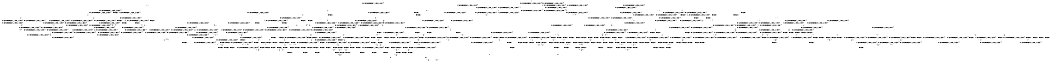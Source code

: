digraph BCG {
size = "7, 10.5";
center = TRUE;
node [shape = circle];
0 [peripheries = 2];
0 -> 1 [label = "EX !0 !ATOMIC_EXCH_BRANCH (1, +0, FALSE, +0, 3, TRUE) !{}"];
0 -> 2 [label = "EX !2 !ATOMIC_EXCH_BRANCH (1, +1, TRUE, +0, 2, TRUE) !{}"];
0 -> 3 [label = "EX !1 !ATOMIC_EXCH_BRANCH (1, +0, TRUE, +0, 1, TRUE) !{}"];
0 -> 4 [label = "EX !0 !ATOMIC_EXCH_BRANCH (1, +0, FALSE, +0, 3, TRUE) !{}"];
0 -> 5 [label = "EX !2 !ATOMIC_EXCH_BRANCH (1, +1, TRUE, +0, 2, TRUE) !{}"];
0 -> 6 [label = "EX !1 !ATOMIC_EXCH_BRANCH (1, +0, TRUE, +0, 1, TRUE) !{}"];
1 -> 7 [label = "EX !2 !ATOMIC_EXCH_BRANCH (1, +1, TRUE, +0, 2, TRUE) !{}"];
2 -> 8 [label = "EX !0 !ATOMIC_EXCH_BRANCH (1, +0, FALSE, +0, 3, FALSE) !{}"];
3 -> 9 [label = "EX !0 !ATOMIC_EXCH_BRANCH (1, +0, FALSE, +0, 3, TRUE) !{}"];
4 -> 7 [label = "EX !2 !ATOMIC_EXCH_BRANCH (1, +1, TRUE, +0, 2, TRUE) !{}"];
4 -> 10 [label = "EX !1 !ATOMIC_EXCH_BRANCH (1, +0, TRUE, +0, 1, TRUE) !{}"];
4 -> 11 [label = "TERMINATE !0"];
4 -> 12 [label = "EX !2 !ATOMIC_EXCH_BRANCH (1, +1, TRUE, +0, 2, TRUE) !{}"];
4 -> 13 [label = "EX !1 !ATOMIC_EXCH_BRANCH (1, +0, TRUE, +0, 1, TRUE) !{}"];
4 -> 14 [label = "TERMINATE !0"];
5 -> 8 [label = "EX !0 !ATOMIC_EXCH_BRANCH (1, +0, FALSE, +0, 3, FALSE) !{}"];
5 -> 15 [label = "EX !1 !ATOMIC_EXCH_BRANCH (1, +0, TRUE, +0, 1, FALSE) !{}"];
5 -> 16 [label = "TERMINATE !2"];
5 -> 17 [label = "EX !0 !ATOMIC_EXCH_BRANCH (1, +0, FALSE, +0, 3, FALSE) !{}"];
5 -> 18 [label = "EX !1 !ATOMIC_EXCH_BRANCH (1, +0, TRUE, +0, 1, FALSE) !{}"];
5 -> 19 [label = "TERMINATE !2"];
6 -> 3 [label = "EX !1 !ATOMIC_EXCH_BRANCH (1, +0, TRUE, +0, 1, TRUE) !{}"];
6 -> 9 [label = "EX !0 !ATOMIC_EXCH_BRANCH (1, +0, FALSE, +0, 3, TRUE) !{}"];
6 -> 20 [label = "EX !2 !ATOMIC_EXCH_BRANCH (1, +1, TRUE, +0, 2, TRUE) !{}"];
6 -> 6 [label = "EX !1 !ATOMIC_EXCH_BRANCH (1, +0, TRUE, +0, 1, TRUE) !{}"];
6 -> 21 [label = "EX !0 !ATOMIC_EXCH_BRANCH (1, +0, FALSE, +0, 3, TRUE) !{}"];
6 -> 22 [label = "EX !2 !ATOMIC_EXCH_BRANCH (1, +1, TRUE, +0, 2, TRUE) !{}"];
7 -> 23 [label = "EX !1 !ATOMIC_EXCH_BRANCH (1, +0, TRUE, +0, 1, FALSE) !{}"];
8 -> 24 [label = "EX !0 !ATOMIC_EXCH_BRANCH (1, +1, TRUE, +1, 2, TRUE) !{}"];
9 -> 10 [label = "EX !1 !ATOMIC_EXCH_BRANCH (1, +0, TRUE, +0, 1, TRUE) !{}"];
10 -> 25 [label = "EX !2 !ATOMIC_EXCH_BRANCH (1, +1, TRUE, +0, 2, TRUE) !{}"];
11 -> 26 [label = "EX !2 !ATOMIC_EXCH_BRANCH (1, +1, TRUE, +0, 2, TRUE) !{}"];
12 -> 23 [label = "EX !1 !ATOMIC_EXCH_BRANCH (1, +0, TRUE, +0, 1, FALSE) !{}"];
12 -> 27 [label = "TERMINATE !0"];
12 -> 28 [label = "TERMINATE !2"];
12 -> 29 [label = "EX !1 !ATOMIC_EXCH_BRANCH (1, +0, TRUE, +0, 1, FALSE) !{}"];
12 -> 30 [label = "TERMINATE !0"];
12 -> 31 [label = "TERMINATE !2"];
13 -> 10 [label = "EX !1 !ATOMIC_EXCH_BRANCH (1, +0, TRUE, +0, 1, TRUE) !{}"];
13 -> 25 [label = "EX !2 !ATOMIC_EXCH_BRANCH (1, +1, TRUE, +0, 2, TRUE) !{}"];
13 -> 32 [label = "TERMINATE !0"];
13 -> 13 [label = "EX !1 !ATOMIC_EXCH_BRANCH (1, +0, TRUE, +0, 1, TRUE) !{}"];
13 -> 33 [label = "EX !2 !ATOMIC_EXCH_BRANCH (1, +1, TRUE, +0, 2, TRUE) !{}"];
13 -> 34 [label = "TERMINATE !0"];
14 -> 26 [label = "EX !2 !ATOMIC_EXCH_BRANCH (1, +1, TRUE, +0, 2, TRUE) !{}"];
14 -> 35 [label = "EX !1 !ATOMIC_EXCH_BRANCH (1, +0, TRUE, +0, 1, TRUE) !{}"];
14 -> 36 [label = "EX !2 !ATOMIC_EXCH_BRANCH (1, +1, TRUE, +0, 2, TRUE) !{}"];
14 -> 37 [label = "EX !1 !ATOMIC_EXCH_BRANCH (1, +0, TRUE, +0, 1, TRUE) !{}"];
15 -> 38 [label = "EX !0 !ATOMIC_EXCH_BRANCH (1, +0, FALSE, +0, 3, TRUE) !{}"];
16 -> 39 [label = "EX !0 !ATOMIC_EXCH_BRANCH (1, +0, FALSE, +0, 3, FALSE) !{}"];
17 -> 24 [label = "EX !0 !ATOMIC_EXCH_BRANCH (1, +1, TRUE, +1, 2, TRUE) !{}"];
17 -> 40 [label = "EX !1 !ATOMIC_EXCH_BRANCH (1, +0, TRUE, +0, 1, FALSE) !{}"];
17 -> 41 [label = "TERMINATE !2"];
17 -> 42 [label = "EX !0 !ATOMIC_EXCH_BRANCH (1, +1, TRUE, +1, 2, TRUE) !{}"];
17 -> 43 [label = "EX !1 !ATOMIC_EXCH_BRANCH (1, +0, TRUE, +0, 1, FALSE) !{}"];
17 -> 44 [label = "TERMINATE !2"];
18 -> 38 [label = "EX !0 !ATOMIC_EXCH_BRANCH (1, +0, FALSE, +0, 3, TRUE) !{}"];
18 -> 45 [label = "TERMINATE !2"];
18 -> 46 [label = "TERMINATE !1"];
18 -> 47 [label = "EX !0 !ATOMIC_EXCH_BRANCH (1, +0, FALSE, +0, 3, TRUE) !{}"];
18 -> 48 [label = "TERMINATE !2"];
18 -> 49 [label = "TERMINATE !1"];
19 -> 39 [label = "EX !0 !ATOMIC_EXCH_BRANCH (1, +0, FALSE, +0, 3, FALSE) !{}"];
19 -> 50 [label = "EX !1 !ATOMIC_EXCH_BRANCH (1, +0, TRUE, +0, 1, FALSE) !{}"];
19 -> 51 [label = "EX !0 !ATOMIC_EXCH_BRANCH (1, +0, FALSE, +0, 3, FALSE) !{}"];
19 -> 52 [label = "EX !1 !ATOMIC_EXCH_BRANCH (1, +0, TRUE, +0, 1, FALSE) !{}"];
20 -> 15 [label = "EX !1 !ATOMIC_EXCH_BRANCH (1, +0, TRUE, +0, 1, FALSE) !{}"];
21 -> 10 [label = "EX !1 !ATOMIC_EXCH_BRANCH (1, +0, TRUE, +0, 1, TRUE) !{}"];
21 -> 25 [label = "EX !2 !ATOMIC_EXCH_BRANCH (1, +1, TRUE, +0, 2, TRUE) !{}"];
21 -> 32 [label = "TERMINATE !0"];
21 -> 13 [label = "EX !1 !ATOMIC_EXCH_BRANCH (1, +0, TRUE, +0, 1, TRUE) !{}"];
21 -> 33 [label = "EX !2 !ATOMIC_EXCH_BRANCH (1, +1, TRUE, +0, 2, TRUE) !{}"];
21 -> 34 [label = "TERMINATE !0"];
22 -> 15 [label = "EX !1 !ATOMIC_EXCH_BRANCH (1, +0, TRUE, +0, 1, FALSE) !{}"];
22 -> 53 [label = "EX !0 !ATOMIC_EXCH_BRANCH (1, +0, FALSE, +0, 3, FALSE) !{}"];
22 -> 54 [label = "TERMINATE !2"];
22 -> 18 [label = "EX !1 !ATOMIC_EXCH_BRANCH (1, +0, TRUE, +0, 1, FALSE) !{}"];
22 -> 55 [label = "EX !0 !ATOMIC_EXCH_BRANCH (1, +0, FALSE, +0, 3, FALSE) !{}"];
22 -> 56 [label = "TERMINATE !2"];
23 -> 57 [label = "TERMINATE !0"];
24 -> 40 [label = "EX !1 !ATOMIC_EXCH_BRANCH (1, +0, TRUE, +0, 1, FALSE) !{}"];
25 -> 23 [label = "EX !1 !ATOMIC_EXCH_BRANCH (1, +0, TRUE, +0, 1, FALSE) !{}"];
26 -> 58 [label = "EX !1 !ATOMIC_EXCH_BRANCH (1, +0, TRUE, +0, 1, FALSE) !{}"];
27 -> 58 [label = "EX !1 !ATOMIC_EXCH_BRANCH (1, +0, TRUE, +0, 1, FALSE) !{}"];
28 -> 59 [label = "EX !1 !ATOMIC_EXCH_BRANCH (1, +0, TRUE, +0, 1, FALSE) !{}"];
29 -> 57 [label = "TERMINATE !0"];
29 -> 60 [label = "TERMINATE !2"];
29 -> 61 [label = "TERMINATE !1"];
29 -> 62 [label = "TERMINATE !0"];
29 -> 63 [label = "TERMINATE !2"];
29 -> 64 [label = "TERMINATE !1"];
30 -> 58 [label = "EX !1 !ATOMIC_EXCH_BRANCH (1, +0, TRUE, +0, 1, FALSE) !{}"];
30 -> 65 [label = "TERMINATE !2"];
30 -> 66 [label = "EX !1 !ATOMIC_EXCH_BRANCH (1, +0, TRUE, +0, 1, FALSE) !{}"];
30 -> 67 [label = "TERMINATE !2"];
31 -> 59 [label = "EX !1 !ATOMIC_EXCH_BRANCH (1, +0, TRUE, +0, 1, FALSE) !{}"];
31 -> 65 [label = "TERMINATE !0"];
31 -> 68 [label = "EX !1 !ATOMIC_EXCH_BRANCH (1, +0, TRUE, +0, 1, FALSE) !{}"];
31 -> 67 [label = "TERMINATE !0"];
32 -> 69 [label = "EX !2 !ATOMIC_EXCH_BRANCH (1, +1, TRUE, +0, 2, TRUE) !{}"];
33 -> 23 [label = "EX !1 !ATOMIC_EXCH_BRANCH (1, +0, TRUE, +0, 1, FALSE) !{}"];
33 -> 70 [label = "TERMINATE !0"];
33 -> 71 [label = "TERMINATE !2"];
33 -> 29 [label = "EX !1 !ATOMIC_EXCH_BRANCH (1, +0, TRUE, +0, 1, FALSE) !{}"];
33 -> 72 [label = "TERMINATE !0"];
33 -> 73 [label = "TERMINATE !2"];
34 -> 69 [label = "EX !2 !ATOMIC_EXCH_BRANCH (1, +1, TRUE, +0, 2, TRUE) !{}"];
34 -> 35 [label = "EX !1 !ATOMIC_EXCH_BRANCH (1, +0, TRUE, +0, 1, TRUE) !{}"];
34 -> 74 [label = "EX !2 !ATOMIC_EXCH_BRANCH (1, +1, TRUE, +0, 2, TRUE) !{}"];
34 -> 37 [label = "EX !1 !ATOMIC_EXCH_BRANCH (1, +0, TRUE, +0, 1, TRUE) !{}"];
35 -> 69 [label = "EX !2 !ATOMIC_EXCH_BRANCH (1, +1, TRUE, +0, 2, TRUE) !{}"];
36 -> 58 [label = "EX !1 !ATOMIC_EXCH_BRANCH (1, +0, TRUE, +0, 1, FALSE) !{}"];
36 -> 65 [label = "TERMINATE !2"];
36 -> 66 [label = "EX !1 !ATOMIC_EXCH_BRANCH (1, +0, TRUE, +0, 1, FALSE) !{}"];
36 -> 67 [label = "TERMINATE !2"];
37 -> 35 [label = "EX !1 !ATOMIC_EXCH_BRANCH (1, +0, TRUE, +0, 1, TRUE) !{}"];
37 -> 69 [label = "EX !2 !ATOMIC_EXCH_BRANCH (1, +1, TRUE, +0, 2, TRUE) !{}"];
37 -> 37 [label = "EX !1 !ATOMIC_EXCH_BRANCH (1, +0, TRUE, +0, 1, TRUE) !{}"];
37 -> 74 [label = "EX !2 !ATOMIC_EXCH_BRANCH (1, +1, TRUE, +0, 2, TRUE) !{}"];
38 -> 57 [label = "TERMINATE !0"];
39 -> 75 [label = "EX !0 !ATOMIC_EXCH_BRANCH (1, +1, TRUE, +1, 2, TRUE) !{}"];
40 -> 76 [label = "EX !0 !ATOMIC_EXCH_BRANCH (1, +1, TRUE, +1, 2, FALSE) !{}"];
41 -> 77 [label = "EX !1 !ATOMIC_EXCH_BRANCH (1, +0, TRUE, +0, 1, FALSE) !{}"];
42 -> 24 [label = "EX !0 !ATOMIC_EXCH_BRANCH (1, +1, TRUE, +1, 2, TRUE) !{}"];
42 -> 40 [label = "EX !1 !ATOMIC_EXCH_BRANCH (1, +0, TRUE, +0, 1, FALSE) !{}"];
42 -> 41 [label = "TERMINATE !2"];
42 -> 42 [label = "EX !0 !ATOMIC_EXCH_BRANCH (1, +1, TRUE, +1, 2, TRUE) !{}"];
42 -> 43 [label = "EX !1 !ATOMIC_EXCH_BRANCH (1, +0, TRUE, +0, 1, FALSE) !{}"];
42 -> 44 [label = "TERMINATE !2"];
43 -> 76 [label = "EX !0 !ATOMIC_EXCH_BRANCH (1, +1, TRUE, +1, 2, FALSE) !{}"];
43 -> 78 [label = "TERMINATE !2"];
43 -> 79 [label = "TERMINATE !1"];
43 -> 80 [label = "EX !0 !ATOMIC_EXCH_BRANCH (1, +1, TRUE, +1, 2, FALSE) !{}"];
43 -> 81 [label = "TERMINATE !2"];
43 -> 82 [label = "TERMINATE !1"];
44 -> 77 [label = "EX !1 !ATOMIC_EXCH_BRANCH (1, +0, TRUE, +0, 1, FALSE) !{}"];
44 -> 75 [label = "EX !0 !ATOMIC_EXCH_BRANCH (1, +1, TRUE, +1, 2, TRUE) !{}"];
44 -> 83 [label = "EX !1 !ATOMIC_EXCH_BRANCH (1, +0, TRUE, +0, 1, FALSE) !{}"];
44 -> 84 [label = "EX !0 !ATOMIC_EXCH_BRANCH (1, +1, TRUE, +1, 2, TRUE) !{}"];
45 -> 85 [label = "EX !0 !ATOMIC_EXCH_BRANCH (1, +0, FALSE, +0, 3, TRUE) !{}"];
46 -> 86 [label = "EX !0 !ATOMIC_EXCH_BRANCH (1, +0, FALSE, +0, 3, TRUE) !{}"];
47 -> 57 [label = "TERMINATE !0"];
47 -> 60 [label = "TERMINATE !2"];
47 -> 61 [label = "TERMINATE !1"];
47 -> 62 [label = "TERMINATE !0"];
47 -> 63 [label = "TERMINATE !2"];
47 -> 64 [label = "TERMINATE !1"];
48 -> 85 [label = "EX !0 !ATOMIC_EXCH_BRANCH (1, +0, FALSE, +0, 3, TRUE) !{}"];
48 -> 87 [label = "TERMINATE !1"];
48 -> 88 [label = "EX !0 !ATOMIC_EXCH_BRANCH (1, +0, FALSE, +0, 3, TRUE) !{}"];
48 -> 89 [label = "TERMINATE !1"];
49 -> 86 [label = "EX !0 !ATOMIC_EXCH_BRANCH (1, +0, FALSE, +0, 3, TRUE) !{}"];
49 -> 87 [label = "TERMINATE !2"];
49 -> 90 [label = "EX !0 !ATOMIC_EXCH_BRANCH (1, +0, FALSE, +0, 3, TRUE) !{}"];
49 -> 89 [label = "TERMINATE !2"];
50 -> 85 [label = "EX !0 !ATOMIC_EXCH_BRANCH (1, +0, FALSE, +0, 3, TRUE) !{}"];
51 -> 75 [label = "EX !0 !ATOMIC_EXCH_BRANCH (1, +1, TRUE, +1, 2, TRUE) !{}"];
51 -> 77 [label = "EX !1 !ATOMIC_EXCH_BRANCH (1, +0, TRUE, +0, 1, FALSE) !{}"];
51 -> 84 [label = "EX !0 !ATOMIC_EXCH_BRANCH (1, +1, TRUE, +1, 2, TRUE) !{}"];
51 -> 83 [label = "EX !1 !ATOMIC_EXCH_BRANCH (1, +0, TRUE, +0, 1, FALSE) !{}"];
52 -> 85 [label = "EX !0 !ATOMIC_EXCH_BRANCH (1, +0, FALSE, +0, 3, TRUE) !{}"];
52 -> 87 [label = "TERMINATE !1"];
52 -> 88 [label = "EX !0 !ATOMIC_EXCH_BRANCH (1, +0, FALSE, +0, 3, TRUE) !{}"];
52 -> 89 [label = "TERMINATE !1"];
53 -> 91 [label = "EX !0 !ATOMIC_EXCH_BRANCH (1, +1, TRUE, +1, 2, TRUE) !{}"];
54 -> 92 [label = "EX !0 !ATOMIC_EXCH_BRANCH (1, +0, FALSE, +0, 3, FALSE) !{}"];
55 -> 91 [label = "EX !0 !ATOMIC_EXCH_BRANCH (1, +1, TRUE, +1, 2, TRUE) !{}"];
55 -> 40 [label = "EX !1 !ATOMIC_EXCH_BRANCH (1, +0, TRUE, +0, 1, FALSE) !{}"];
55 -> 93 [label = "TERMINATE !2"];
55 -> 94 [label = "EX !0 !ATOMIC_EXCH_BRANCH (1, +1, TRUE, +1, 2, TRUE) !{}"];
55 -> 43 [label = "EX !1 !ATOMIC_EXCH_BRANCH (1, +0, TRUE, +0, 1, FALSE) !{}"];
55 -> 95 [label = "TERMINATE !2"];
56 -> 92 [label = "EX !0 !ATOMIC_EXCH_BRANCH (1, +0, FALSE, +0, 3, FALSE) !{}"];
56 -> 50 [label = "EX !1 !ATOMIC_EXCH_BRANCH (1, +0, TRUE, +0, 1, FALSE) !{}"];
56 -> 96 [label = "EX !0 !ATOMIC_EXCH_BRANCH (1, +0, FALSE, +0, 3, FALSE) !{}"];
56 -> 52 [label = "EX !1 !ATOMIC_EXCH_BRANCH (1, +0, TRUE, +0, 1, FALSE) !{}"];
57 -> 97 [label = "TERMINATE !2"];
58 -> 97 [label = "TERMINATE !2"];
59 -> 97 [label = "TERMINATE !0"];
60 -> 97 [label = "TERMINATE !0"];
61 -> 98 [label = "TERMINATE !0"];
62 -> 97 [label = "TERMINATE !2"];
62 -> 98 [label = "TERMINATE !1"];
62 -> 99 [label = "TERMINATE !2"];
62 -> 100 [label = "TERMINATE !1"];
63 -> 97 [label = "TERMINATE !0"];
63 -> 101 [label = "TERMINATE !1"];
63 -> 99 [label = "TERMINATE !0"];
63 -> 102 [label = "TERMINATE !1"];
64 -> 98 [label = "TERMINATE !0"];
64 -> 101 [label = "TERMINATE !2"];
64 -> 100 [label = "TERMINATE !0"];
64 -> 102 [label = "TERMINATE !2"];
65 -> 103 [label = "EX !1 !ATOMIC_EXCH_BRANCH (1, +0, TRUE, +0, 1, FALSE) !{}"];
66 -> 97 [label = "TERMINATE !2"];
66 -> 98 [label = "TERMINATE !1"];
66 -> 99 [label = "TERMINATE !2"];
66 -> 100 [label = "TERMINATE !1"];
67 -> 103 [label = "EX !1 !ATOMIC_EXCH_BRANCH (1, +0, TRUE, +0, 1, FALSE) !{}"];
67 -> 104 [label = "EX !1 !ATOMIC_EXCH_BRANCH (1, +0, TRUE, +0, 1, FALSE) !{}"];
68 -> 97 [label = "TERMINATE !0"];
68 -> 101 [label = "TERMINATE !1"];
68 -> 99 [label = "TERMINATE !0"];
68 -> 102 [label = "TERMINATE !1"];
69 -> 58 [label = "EX !1 !ATOMIC_EXCH_BRANCH (1, +0, TRUE, +0, 1, FALSE) !{}"];
70 -> 105 [label = "TERMINATE !2"];
71 -> 105 [label = "TERMINATE !0"];
72 -> 105 [label = "TERMINATE !2"];
72 -> 58 [label = "EX !1 !ATOMIC_EXCH_BRANCH (1, +0, TRUE, +0, 1, FALSE) !{}"];
72 -> 106 [label = "TERMINATE !2"];
72 -> 66 [label = "EX !1 !ATOMIC_EXCH_BRANCH (1, +0, TRUE, +0, 1, FALSE) !{}"];
73 -> 105 [label = "TERMINATE !0"];
73 -> 59 [label = "EX !1 !ATOMIC_EXCH_BRANCH (1, +0, TRUE, +0, 1, FALSE) !{}"];
73 -> 106 [label = "TERMINATE !0"];
73 -> 68 [label = "EX !1 !ATOMIC_EXCH_BRANCH (1, +0, TRUE, +0, 1, FALSE) !{}"];
74 -> 58 [label = "EX !1 !ATOMIC_EXCH_BRANCH (1, +0, TRUE, +0, 1, FALSE) !{}"];
74 -> 105 [label = "TERMINATE !2"];
74 -> 66 [label = "EX !1 !ATOMIC_EXCH_BRANCH (1, +0, TRUE, +0, 1, FALSE) !{}"];
74 -> 106 [label = "TERMINATE !2"];
75 -> 77 [label = "EX !1 !ATOMIC_EXCH_BRANCH (1, +0, TRUE, +0, 1, FALSE) !{}"];
76 -> 107 [label = "TERMINATE !0"];
77 -> 108 [label = "EX !0 !ATOMIC_EXCH_BRANCH (1, +1, TRUE, +1, 2, FALSE) !{}"];
78 -> 109 [label = "TERMINATE !1"];
79 -> 109 [label = "TERMINATE !2"];
80 -> 107 [label = "TERMINATE !0"];
80 -> 110 [label = "TERMINATE !2"];
80 -> 111 [label = "TERMINATE !1"];
80 -> 112 [label = "TERMINATE !0"];
80 -> 113 [label = "TERMINATE !2"];
80 -> 114 [label = "TERMINATE !1"];
81 -> 109 [label = "TERMINATE !1"];
81 -> 108 [label = "EX !0 !ATOMIC_EXCH_BRANCH (1, +1, TRUE, +1, 2, FALSE) !{}"];
81 -> 115 [label = "TERMINATE !1"];
81 -> 116 [label = "EX !0 !ATOMIC_EXCH_BRANCH (1, +1, TRUE, +1, 2, FALSE) !{}"];
82 -> 109 [label = "TERMINATE !2"];
82 -> 117 [label = "EX !0 !ATOMIC_EXCH_BRANCH (1, +1, TRUE, +1, 2, FALSE) !{}"];
82 -> 115 [label = "TERMINATE !2"];
82 -> 118 [label = "EX !0 !ATOMIC_EXCH_BRANCH (1, +1, TRUE, +1, 2, FALSE) !{}"];
83 -> 108 [label = "EX !0 !ATOMIC_EXCH_BRANCH (1, +1, TRUE, +1, 2, FALSE) !{}"];
83 -> 109 [label = "TERMINATE !1"];
83 -> 116 [label = "EX !0 !ATOMIC_EXCH_BRANCH (1, +1, TRUE, +1, 2, FALSE) !{}"];
83 -> 115 [label = "TERMINATE !1"];
84 -> 75 [label = "EX !0 !ATOMIC_EXCH_BRANCH (1, +1, TRUE, +1, 2, TRUE) !{}"];
84 -> 77 [label = "EX !1 !ATOMIC_EXCH_BRANCH (1, +0, TRUE, +0, 1, FALSE) !{}"];
84 -> 84 [label = "EX !0 !ATOMIC_EXCH_BRANCH (1, +1, TRUE, +1, 2, TRUE) !{}"];
84 -> 83 [label = "EX !1 !ATOMIC_EXCH_BRANCH (1, +0, TRUE, +0, 1, FALSE) !{}"];
85 -> 97 [label = "TERMINATE !0"];
86 -> 98 [label = "TERMINATE !0"];
87 -> 119 [label = "EX !0 !ATOMIC_EXCH_BRANCH (1, +0, FALSE, +0, 3, TRUE) !{}"];
88 -> 97 [label = "TERMINATE !0"];
88 -> 101 [label = "TERMINATE !1"];
88 -> 99 [label = "TERMINATE !0"];
88 -> 102 [label = "TERMINATE !1"];
89 -> 119 [label = "EX !0 !ATOMIC_EXCH_BRANCH (1, +0, FALSE, +0, 3, TRUE) !{}"];
89 -> 120 [label = "EX !0 !ATOMIC_EXCH_BRANCH (1, +0, FALSE, +0, 3, TRUE) !{}"];
90 -> 98 [label = "TERMINATE !0"];
90 -> 101 [label = "TERMINATE !2"];
90 -> 100 [label = "TERMINATE !0"];
90 -> 102 [label = "TERMINATE !2"];
91 -> 40 [label = "EX !1 !ATOMIC_EXCH_BRANCH (1, +0, TRUE, +0, 1, FALSE) !{}"];
92 -> 121 [label = "EX !0 !ATOMIC_EXCH_BRANCH (1, +1, TRUE, +1, 2, TRUE) !{}"];
93 -> 121 [label = "EX !0 !ATOMIC_EXCH_BRANCH (1, +1, TRUE, +1, 2, TRUE) !{}"];
94 -> 91 [label = "EX !0 !ATOMIC_EXCH_BRANCH (1, +1, TRUE, +1, 2, TRUE) !{}"];
94 -> 40 [label = "EX !1 !ATOMIC_EXCH_BRANCH (1, +0, TRUE, +0, 1, FALSE) !{}"];
94 -> 93 [label = "TERMINATE !2"];
94 -> 94 [label = "EX !0 !ATOMIC_EXCH_BRANCH (1, +1, TRUE, +1, 2, TRUE) !{}"];
94 -> 43 [label = "EX !1 !ATOMIC_EXCH_BRANCH (1, +0, TRUE, +0, 1, FALSE) !{}"];
94 -> 95 [label = "TERMINATE !2"];
95 -> 121 [label = "EX !0 !ATOMIC_EXCH_BRANCH (1, +1, TRUE, +1, 2, TRUE) !{}"];
95 -> 77 [label = "EX !1 !ATOMIC_EXCH_BRANCH (1, +0, TRUE, +0, 1, FALSE) !{}"];
95 -> 122 [label = "EX !0 !ATOMIC_EXCH_BRANCH (1, +1, TRUE, +1, 2, TRUE) !{}"];
95 -> 83 [label = "EX !1 !ATOMIC_EXCH_BRANCH (1, +0, TRUE, +0, 1, FALSE) !{}"];
96 -> 121 [label = "EX !0 !ATOMIC_EXCH_BRANCH (1, +1, TRUE, +1, 2, TRUE) !{}"];
96 -> 77 [label = "EX !1 !ATOMIC_EXCH_BRANCH (1, +0, TRUE, +0, 1, FALSE) !{}"];
96 -> 122 [label = "EX !0 !ATOMIC_EXCH_BRANCH (1, +1, TRUE, +1, 2, TRUE) !{}"];
96 -> 83 [label = "EX !1 !ATOMIC_EXCH_BRANCH (1, +0, TRUE, +0, 1, FALSE) !{}"];
97 -> 123 [label = "TERMINATE !1"];
98 -> 123 [label = "TERMINATE !2"];
99 -> 123 [label = "TERMINATE !1"];
99 -> 124 [label = "TERMINATE !1"];
100 -> 123 [label = "TERMINATE !2"];
100 -> 124 [label = "TERMINATE !2"];
101 -> 123 [label = "TERMINATE !0"];
102 -> 123 [label = "TERMINATE !0"];
102 -> 124 [label = "TERMINATE !0"];
103 -> 123 [label = "TERMINATE !1"];
104 -> 123 [label = "TERMINATE !1"];
104 -> 124 [label = "TERMINATE !1"];
105 -> 103 [label = "EX !1 !ATOMIC_EXCH_BRANCH (1, +0, TRUE, +0, 1, FALSE) !{}"];
106 -> 103 [label = "EX !1 !ATOMIC_EXCH_BRANCH (1, +0, TRUE, +0, 1, FALSE) !{}"];
106 -> 104 [label = "EX !1 !ATOMIC_EXCH_BRANCH (1, +0, TRUE, +0, 1, FALSE) !{}"];
107 -> 125 [label = "TERMINATE !2"];
108 -> 125 [label = "TERMINATE !0"];
109 -> 126 [label = "EX !0 !ATOMIC_EXCH_BRANCH (1, +1, TRUE, +1, 2, FALSE) !{}"];
110 -> 125 [label = "TERMINATE !0"];
111 -> 127 [label = "TERMINATE !0"];
112 -> 125 [label = "TERMINATE !2"];
112 -> 127 [label = "TERMINATE !1"];
112 -> 128 [label = "TERMINATE !2"];
112 -> 129 [label = "TERMINATE !1"];
113 -> 125 [label = "TERMINATE !0"];
113 -> 130 [label = "TERMINATE !1"];
113 -> 128 [label = "TERMINATE !0"];
113 -> 131 [label = "TERMINATE !1"];
114 -> 127 [label = "TERMINATE !0"];
114 -> 130 [label = "TERMINATE !2"];
114 -> 129 [label = "TERMINATE !0"];
114 -> 131 [label = "TERMINATE !2"];
115 -> 126 [label = "EX !0 !ATOMIC_EXCH_BRANCH (1, +1, TRUE, +1, 2, FALSE) !{}"];
115 -> 132 [label = "EX !0 !ATOMIC_EXCH_BRANCH (1, +1, TRUE, +1, 2, FALSE) !{}"];
116 -> 125 [label = "TERMINATE !0"];
116 -> 130 [label = "TERMINATE !1"];
116 -> 128 [label = "TERMINATE !0"];
116 -> 131 [label = "TERMINATE !1"];
117 -> 127 [label = "TERMINATE !0"];
118 -> 127 [label = "TERMINATE !0"];
118 -> 130 [label = "TERMINATE !2"];
118 -> 129 [label = "TERMINATE !0"];
118 -> 131 [label = "TERMINATE !2"];
119 -> 123 [label = "TERMINATE !0"];
120 -> 123 [label = "TERMINATE !0"];
120 -> 124 [label = "TERMINATE !0"];
121 -> 77 [label = "EX !1 !ATOMIC_EXCH_BRANCH (1, +0, TRUE, +0, 1, FALSE) !{}"];
122 -> 121 [label = "EX !0 !ATOMIC_EXCH_BRANCH (1, +1, TRUE, +1, 2, TRUE) !{}"];
122 -> 77 [label = "EX !1 !ATOMIC_EXCH_BRANCH (1, +0, TRUE, +0, 1, FALSE) !{}"];
122 -> 122 [label = "EX !0 !ATOMIC_EXCH_BRANCH (1, +1, TRUE, +1, 2, TRUE) !{}"];
122 -> 83 [label = "EX !1 !ATOMIC_EXCH_BRANCH (1, +0, TRUE, +0, 1, FALSE) !{}"];
123 -> 133 [label = "exit"];
124 -> 134 [label = "exit"];
125 -> 135 [label = "TERMINATE !1"];
126 -> 135 [label = "TERMINATE !0"];
127 -> 135 [label = "TERMINATE !2"];
128 -> 135 [label = "TERMINATE !1"];
128 -> 136 [label = "TERMINATE !1"];
129 -> 135 [label = "TERMINATE !2"];
129 -> 136 [label = "TERMINATE !2"];
130 -> 135 [label = "TERMINATE !0"];
131 -> 135 [label = "TERMINATE !0"];
131 -> 136 [label = "TERMINATE !0"];
132 -> 135 [label = "TERMINATE !0"];
132 -> 136 [label = "TERMINATE !0"];
135 -> 133 [label = "exit"];
136 -> 134 [label = "exit"];
}
